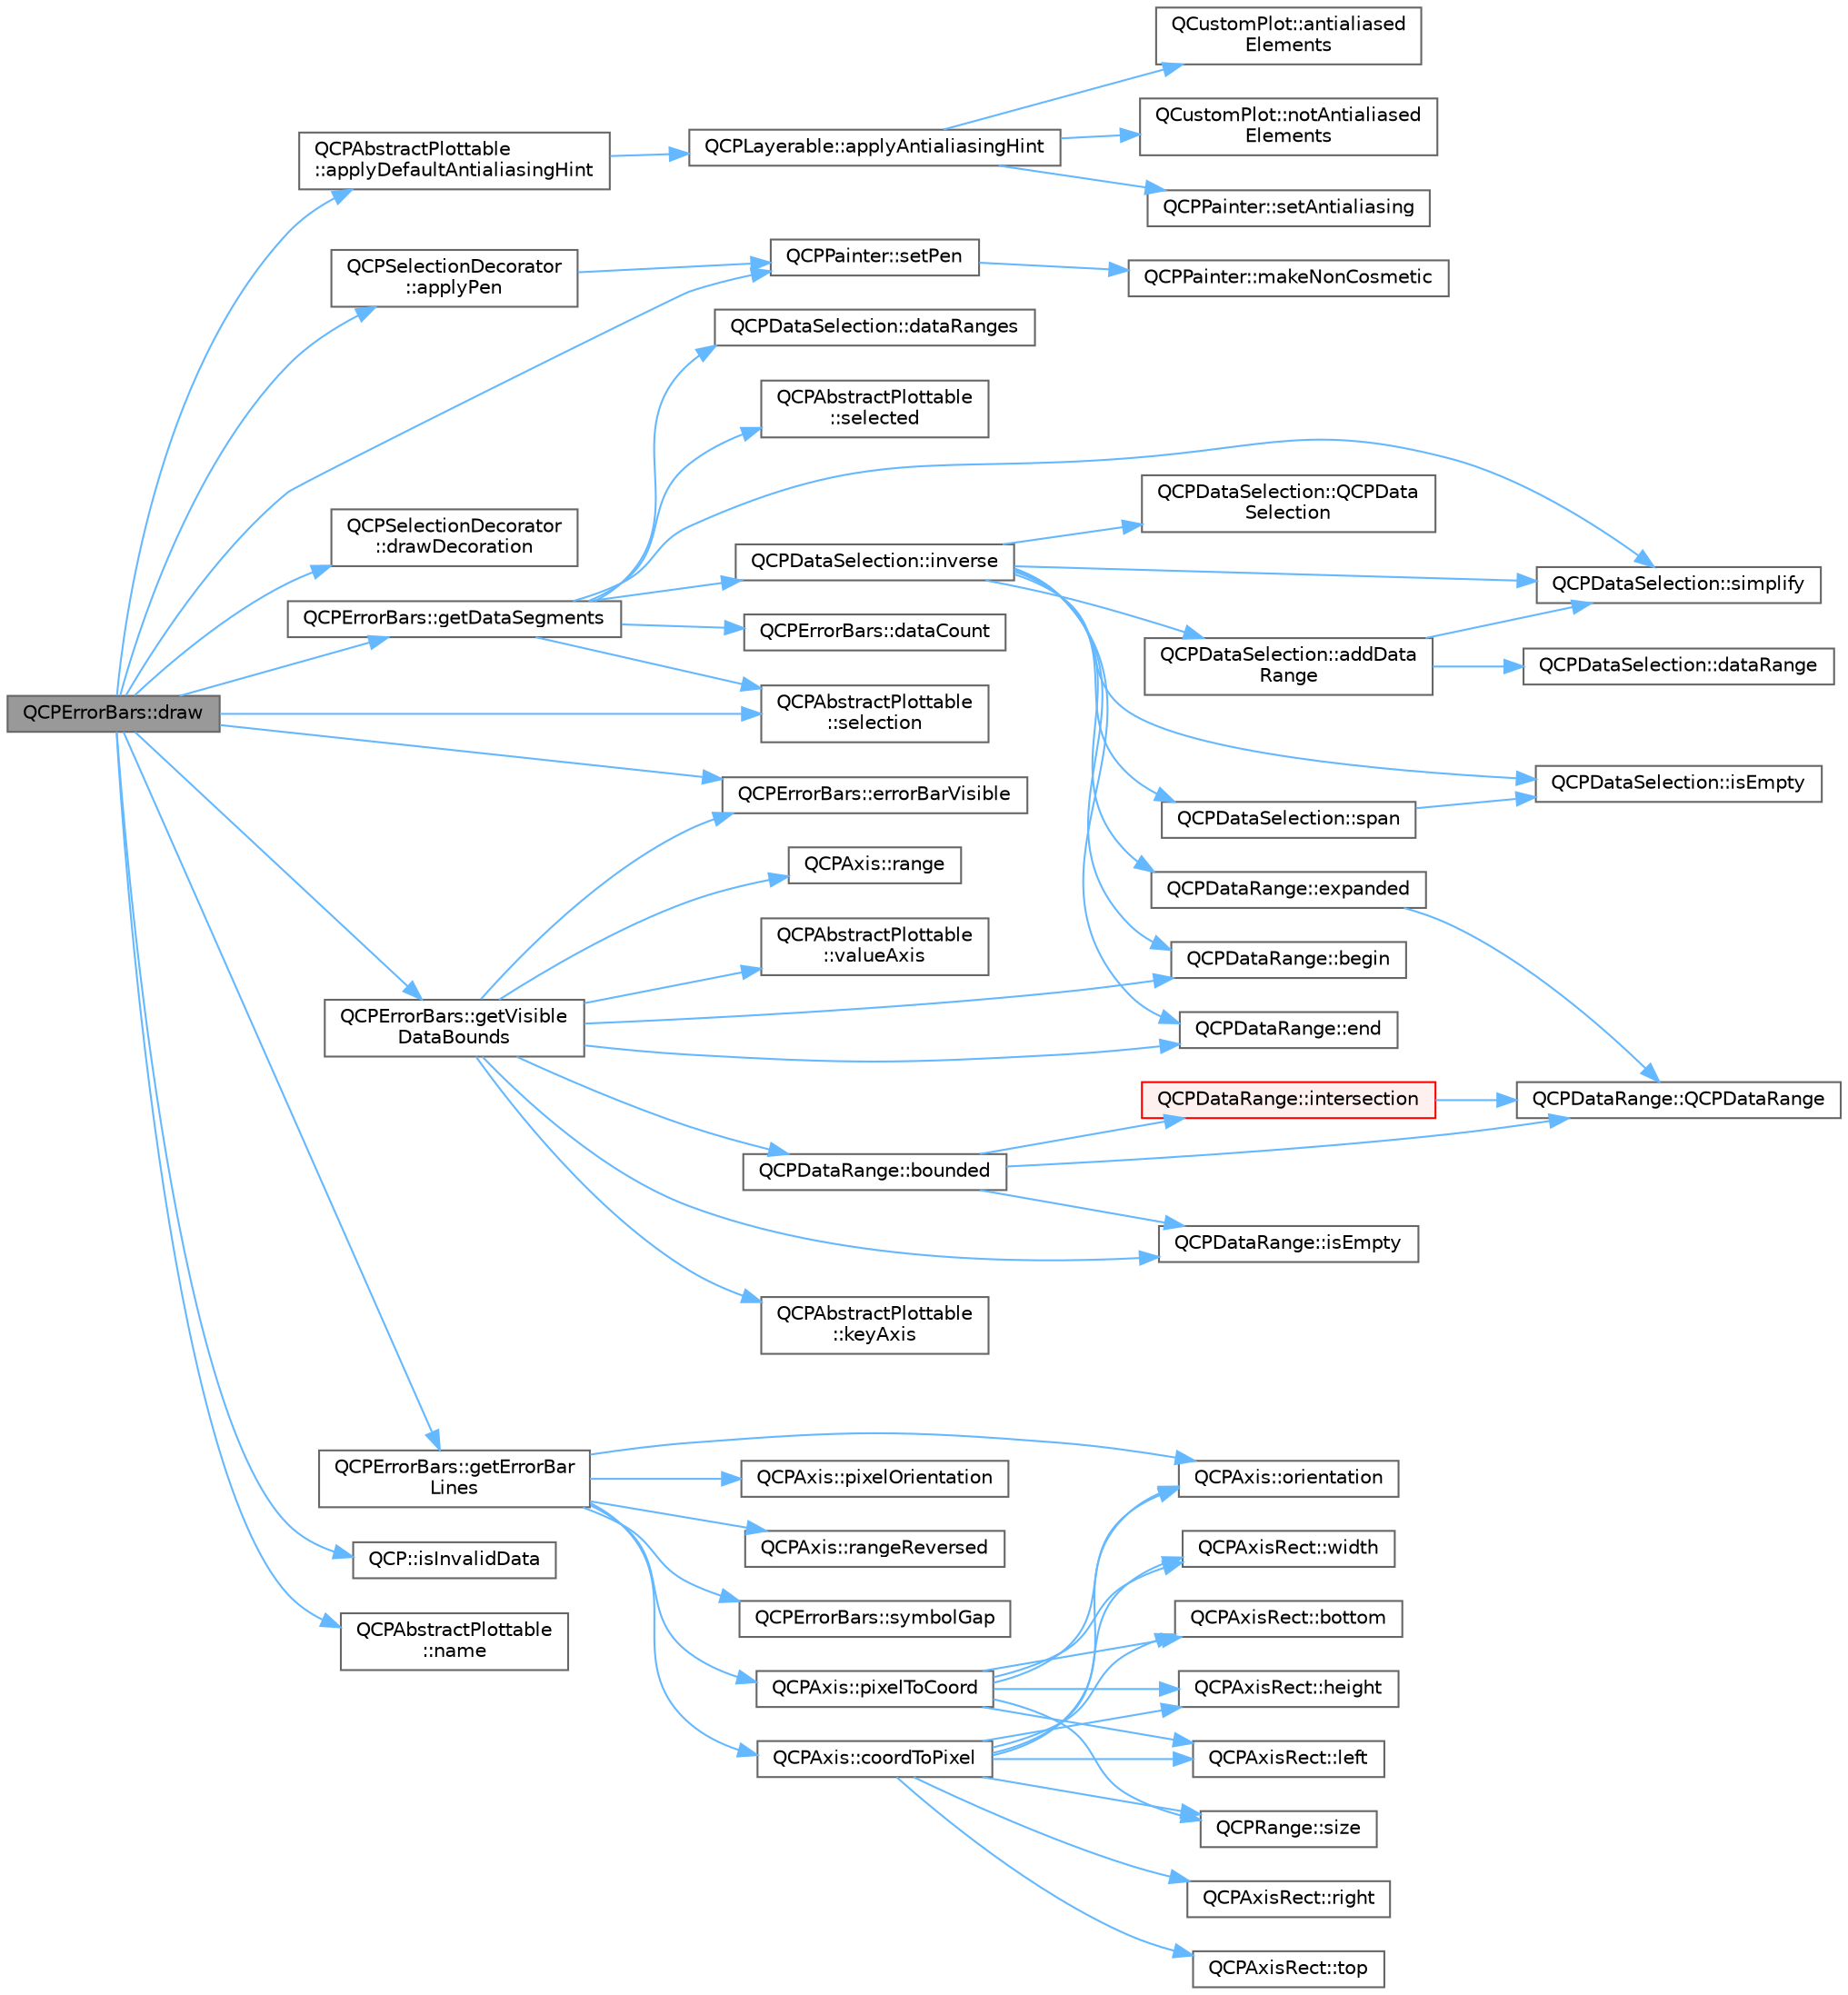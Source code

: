 digraph "QCPErrorBars::draw"
{
 // LATEX_PDF_SIZE
  bgcolor="transparent";
  edge [fontname=Helvetica,fontsize=10,labelfontname=Helvetica,labelfontsize=10];
  node [fontname=Helvetica,fontsize=10,shape=box,height=0.2,width=0.4];
  rankdir="LR";
  Node1 [label="QCPErrorBars::draw",height=0.2,width=0.4,color="gray40", fillcolor="grey60", style="filled", fontcolor="black",tooltip=" "];
  Node1 -> Node2 [color="steelblue1",style="solid"];
  Node2 [label="QCPAbstractPlottable\l::applyDefaultAntialiasingHint",height=0.2,width=0.4,color="grey40", fillcolor="white", style="filled",URL="$class_q_c_p_abstract_plottable.html#ac032077fb0db93d6faa3273d02363398",tooltip=" "];
  Node2 -> Node3 [color="steelblue1",style="solid"];
  Node3 [label="QCPLayerable::applyAntialiasingHint",height=0.2,width=0.4,color="grey40", fillcolor="white", style="filled",URL="$class_q_c_p_layerable.html#acb663e375d2d36dc5c55021ee5a2119b",tooltip=" "];
  Node3 -> Node4 [color="steelblue1",style="solid"];
  Node4 [label="QCustomPlot::antialiased\lElements",height=0.2,width=0.4,color="grey40", fillcolor="white", style="filled",URL="$class_q_custom_plot.html#a631762eb183aceecee73d30e108641ee",tooltip=" "];
  Node3 -> Node5 [color="steelblue1",style="solid"];
  Node5 [label="QCustomPlot::notAntialiased\lElements",height=0.2,width=0.4,color="grey40", fillcolor="white", style="filled",URL="$class_q_custom_plot.html#a75571bc5b2167e83def132fc993091b3",tooltip=" "];
  Node3 -> Node6 [color="steelblue1",style="solid"];
  Node6 [label="QCPPainter::setAntialiasing",height=0.2,width=0.4,color="grey40", fillcolor="white", style="filled",URL="$class_q_c_p_painter.html#aaba1deb9188244d9ea65b035112b4d05",tooltip=" "];
  Node1 -> Node7 [color="steelblue1",style="solid"];
  Node7 [label="QCPSelectionDecorator\l::applyPen",height=0.2,width=0.4,color="grey40", fillcolor="white", style="filled",URL="$class_q_c_p_selection_decorator.html#a75098893f7d08660ea449206810679d7",tooltip=" "];
  Node7 -> Node8 [color="steelblue1",style="solid"];
  Node8 [label="QCPPainter::setPen",height=0.2,width=0.4,color="grey40", fillcolor="white", style="filled",URL="$class_q_c_p_painter.html#af9c7a4cd1791403901f8c5b82a150195",tooltip=" "];
  Node8 -> Node9 [color="steelblue1",style="solid"];
  Node9 [label="QCPPainter::makeNonCosmetic",height=0.2,width=0.4,color="grey40", fillcolor="white", style="filled",URL="$class_q_c_p_painter.html#a7e63fbcf47e35c6f2ecd11b8fef7c7d8",tooltip=" "];
  Node1 -> Node10 [color="steelblue1",style="solid"];
  Node10 [label="QCPSelectionDecorator\l::drawDecoration",height=0.2,width=0.4,color="grey40", fillcolor="white", style="filled",URL="$class_q_c_p_selection_decorator.html#a4f8eb49e277063845391e803ae23054a",tooltip=" "];
  Node1 -> Node11 [color="steelblue1",style="solid"];
  Node11 [label="QCPErrorBars::errorBarVisible",height=0.2,width=0.4,color="grey40", fillcolor="white", style="filled",URL="$class_q_c_p_error_bars.html#a5ad9abccb1be3df25485ad7dc21b3b89",tooltip=" "];
  Node1 -> Node12 [color="steelblue1",style="solid"];
  Node12 [label="QCPErrorBars::getDataSegments",height=0.2,width=0.4,color="grey40", fillcolor="white", style="filled",URL="$class_q_c_p_error_bars.html#a243e0bb2563fc2e9f08efd77e7175abf",tooltip=" "];
  Node12 -> Node13 [color="steelblue1",style="solid"];
  Node13 [label="QCPErrorBars::dataCount",height=0.2,width=0.4,color="grey40", fillcolor="white", style="filled",URL="$class_q_c_p_error_bars.html#a18b797c62f2af000b926e52eb46d97c7",tooltip=" "];
  Node12 -> Node14 [color="steelblue1",style="solid"];
  Node14 [label="QCPDataSelection::dataRanges",height=0.2,width=0.4,color="grey40", fillcolor="white", style="filled",URL="$class_q_c_p_data_selection.html#ac3b1c5e7713d380cd9e447f4556b94da",tooltip=" "];
  Node12 -> Node15 [color="steelblue1",style="solid"];
  Node15 [label="QCPDataSelection::inverse",height=0.2,width=0.4,color="grey40", fillcolor="white", style="filled",URL="$class_q_c_p_data_selection.html#ae8097f4e4ffee7b1b5df27c93eb365db",tooltip=" "];
  Node15 -> Node16 [color="steelblue1",style="solid"];
  Node16 [label="QCPDataSelection::addData\lRange",height=0.2,width=0.4,color="grey40", fillcolor="white", style="filled",URL="$class_q_c_p_data_selection.html#a46740c5aa7b80ae9b2abf6985d61b74f",tooltip=" "];
  Node16 -> Node17 [color="steelblue1",style="solid"];
  Node17 [label="QCPDataSelection::dataRange",height=0.2,width=0.4,color="grey40", fillcolor="white", style="filled",URL="$class_q_c_p_data_selection.html#a6956acf6a9a49a353b4f9b58608978ad",tooltip=" "];
  Node16 -> Node18 [color="steelblue1",style="solid"];
  Node18 [label="QCPDataSelection::simplify",height=0.2,width=0.4,color="grey40", fillcolor="white", style="filled",URL="$class_q_c_p_data_selection.html#a4a2fbad1a6e4d1dd26fdfdf88956f2a4",tooltip=" "];
  Node15 -> Node19 [color="steelblue1",style="solid"];
  Node19 [label="QCPDataRange::begin",height=0.2,width=0.4,color="grey40", fillcolor="white", style="filled",URL="$class_q_c_p_data_range.html#ae76d7eba9defdfafcd0fc41096793129",tooltip=" "];
  Node15 -> Node20 [color="steelblue1",style="solid"];
  Node20 [label="QCPDataRange::end",height=0.2,width=0.4,color="grey40", fillcolor="white", style="filled",URL="$class_q_c_p_data_range.html#aee1b20fb045929c3753ee2ce14af7630",tooltip=" "];
  Node15 -> Node21 [color="steelblue1",style="solid"];
  Node21 [label="QCPDataRange::expanded",height=0.2,width=0.4,color="grey40", fillcolor="white", style="filled",URL="$class_q_c_p_data_range.html#a36c8ad8acf177ffeb0a72c8d73030844",tooltip=" "];
  Node21 -> Node22 [color="steelblue1",style="solid"];
  Node22 [label="QCPDataRange::QCPDataRange",height=0.2,width=0.4,color="grey40", fillcolor="white", style="filled",URL="$class_q_c_p_data_range.html#a49e72fd9bace1da9d875136dcc04c986",tooltip=" "];
  Node15 -> Node23 [color="steelblue1",style="solid"];
  Node23 [label="QCPDataSelection::isEmpty",height=0.2,width=0.4,color="grey40", fillcolor="white", style="filled",URL="$class_q_c_p_data_selection.html#a7f7526b475998dc0c3d6c376b24736c9",tooltip=" "];
  Node15 -> Node24 [color="steelblue1",style="solid"];
  Node24 [label="QCPDataSelection::QCPData\lSelection",height=0.2,width=0.4,color="grey40", fillcolor="white", style="filled",URL="$class_q_c_p_data_selection.html#a0e0b7faaec7df1a7c77dd6f4883cdf0d",tooltip=" "];
  Node15 -> Node18 [color="steelblue1",style="solid"];
  Node15 -> Node25 [color="steelblue1",style="solid"];
  Node25 [label="QCPDataSelection::span",height=0.2,width=0.4,color="grey40", fillcolor="white", style="filled",URL="$class_q_c_p_data_selection.html#a890f9291e0b7f065747040de5d68ff7d",tooltip=" "];
  Node25 -> Node23 [color="steelblue1",style="solid"];
  Node12 -> Node26 [color="steelblue1",style="solid"];
  Node26 [label="QCPAbstractPlottable\l::selected",height=0.2,width=0.4,color="grey40", fillcolor="white", style="filled",URL="$class_q_c_p_abstract_plottable.html#a0b3b514474fe93354fc74cfc144184b4",tooltip=" "];
  Node12 -> Node27 [color="steelblue1",style="solid"];
  Node27 [label="QCPAbstractPlottable\l::selection",height=0.2,width=0.4,color="grey40", fillcolor="white", style="filled",URL="$class_q_c_p_abstract_plottable.html#a040bf09f41d456284cfd39cc37aa068f",tooltip=" "];
  Node12 -> Node18 [color="steelblue1",style="solid"];
  Node1 -> Node28 [color="steelblue1",style="solid"];
  Node28 [label="QCPErrorBars::getErrorBar\lLines",height=0.2,width=0.4,color="grey40", fillcolor="white", style="filled",URL="$class_q_c_p_error_bars.html#abeea5ff0d66732bbfc9b74869d8c552e",tooltip=" "];
  Node28 -> Node29 [color="steelblue1",style="solid"];
  Node29 [label="QCPAxis::coordToPixel",height=0.2,width=0.4,color="grey40", fillcolor="white", style="filled",URL="$class_q_c_p_axis.html#af15d1b3a7f7e9b53d759d3ccff1fe4b4",tooltip=" "];
  Node29 -> Node30 [color="steelblue1",style="solid"];
  Node30 [label="QCPAxisRect::bottom",height=0.2,width=0.4,color="grey40", fillcolor="white", style="filled",URL="$class_q_c_p_axis_rect.html#acefdf1abaa8a8ab681e906cc2be9581e",tooltip=" "];
  Node29 -> Node31 [color="steelblue1",style="solid"];
  Node31 [label="QCPAxisRect::height",height=0.2,width=0.4,color="grey40", fillcolor="white", style="filled",URL="$class_q_c_p_axis_rect.html#acc4377809e79d9a089ab790f39429b0d",tooltip=" "];
  Node29 -> Node32 [color="steelblue1",style="solid"];
  Node32 [label="QCPAxisRect::left",height=0.2,width=0.4,color="grey40", fillcolor="white", style="filled",URL="$class_q_c_p_axis_rect.html#afb4a3de02046b20b9310bdb8fca781c3",tooltip=" "];
  Node29 -> Node33 [color="steelblue1",style="solid"];
  Node33 [label="QCPAxis::orientation",height=0.2,width=0.4,color="grey40", fillcolor="white", style="filled",URL="$class_q_c_p_axis.html#ab988ef4538e2655bb77bd138189cd42e",tooltip=" "];
  Node29 -> Node34 [color="steelblue1",style="solid"];
  Node34 [label="QCPAxisRect::right",height=0.2,width=0.4,color="grey40", fillcolor="white", style="filled",URL="$class_q_c_p_axis_rect.html#a3f819d4a1b2193723d1fdafc573eea10",tooltip=" "];
  Node29 -> Node35 [color="steelblue1",style="solid"];
  Node35 [label="QCPRange::size",height=0.2,width=0.4,color="grey40", fillcolor="white", style="filled",URL="$class_q_c_p_range.html#a62326e7cc4316b96df6a60813230e63f",tooltip=" "];
  Node29 -> Node36 [color="steelblue1",style="solid"];
  Node36 [label="QCPAxisRect::top",height=0.2,width=0.4,color="grey40", fillcolor="white", style="filled",URL="$class_q_c_p_axis_rect.html#a45dbad181cbb9f09d068dbb76c817c95",tooltip=" "];
  Node29 -> Node37 [color="steelblue1",style="solid"];
  Node37 [label="QCPAxisRect::width",height=0.2,width=0.4,color="grey40", fillcolor="white", style="filled",URL="$class_q_c_p_axis_rect.html#a204645398a4f9d0b0189385c7c2cfb91",tooltip=" "];
  Node28 -> Node33 [color="steelblue1",style="solid"];
  Node28 -> Node38 [color="steelblue1",style="solid"];
  Node38 [label="QCPAxis::pixelOrientation",height=0.2,width=0.4,color="grey40", fillcolor="white", style="filled",URL="$class_q_c_p_axis.html#a45c45bed7e5666683b8d56afa66fa51f",tooltip=" "];
  Node28 -> Node39 [color="steelblue1",style="solid"];
  Node39 [label="QCPAxis::pixelToCoord",height=0.2,width=0.4,color="grey40", fillcolor="white", style="filled",URL="$class_q_c_p_axis.html#a536ef8f624cac59b6b6fdcb495723c57",tooltip=" "];
  Node39 -> Node30 [color="steelblue1",style="solid"];
  Node39 -> Node31 [color="steelblue1",style="solid"];
  Node39 -> Node32 [color="steelblue1",style="solid"];
  Node39 -> Node33 [color="steelblue1",style="solid"];
  Node39 -> Node35 [color="steelblue1",style="solid"];
  Node39 -> Node37 [color="steelblue1",style="solid"];
  Node28 -> Node40 [color="steelblue1",style="solid"];
  Node40 [label="QCPAxis::rangeReversed",height=0.2,width=0.4,color="grey40", fillcolor="white", style="filled",URL="$class_q_c_p_axis.html#ab9866dd1a78f1920f491ec12a794bec2",tooltip=" "];
  Node28 -> Node41 [color="steelblue1",style="solid"];
  Node41 [label="QCPErrorBars::symbolGap",height=0.2,width=0.4,color="grey40", fillcolor="white", style="filled",URL="$class_q_c_p_error_bars.html#a2c969749fa0db565a42b80db9da5f388",tooltip=" "];
  Node1 -> Node42 [color="steelblue1",style="solid"];
  Node42 [label="QCPErrorBars::getVisible\lDataBounds",height=0.2,width=0.4,color="grey40", fillcolor="white", style="filled",URL="$class_q_c_p_error_bars.html#aac9ffa98815035d300b2e9a67495ba4c",tooltip=" "];
  Node42 -> Node19 [color="steelblue1",style="solid"];
  Node42 -> Node43 [color="steelblue1",style="solid"];
  Node43 [label="QCPDataRange::bounded",height=0.2,width=0.4,color="grey40", fillcolor="white", style="filled",URL="$class_q_c_p_data_range.html#a93529421d12fdd3a8bdb2b8061936352",tooltip=" "];
  Node43 -> Node44 [color="steelblue1",style="solid"];
  Node44 [label="QCPDataRange::intersection",height=0.2,width=0.4,color="red", fillcolor="#FFF0F0", style="filled",URL="$class_q_c_p_data_range.html#a84e1e03129dd52528efb4bac18d30183",tooltip=" "];
  Node44 -> Node22 [color="steelblue1",style="solid"];
  Node43 -> Node46 [color="steelblue1",style="solid"];
  Node46 [label="QCPDataRange::isEmpty",height=0.2,width=0.4,color="grey40", fillcolor="white", style="filled",URL="$class_q_c_p_data_range.html#ac32e53fc05d6cd2eac96b96a7265d3b8",tooltip=" "];
  Node43 -> Node22 [color="steelblue1",style="solid"];
  Node42 -> Node20 [color="steelblue1",style="solid"];
  Node42 -> Node11 [color="steelblue1",style="solid"];
  Node42 -> Node46 [color="steelblue1",style="solid"];
  Node42 -> Node47 [color="steelblue1",style="solid"];
  Node47 [label="QCPAbstractPlottable\l::keyAxis",height=0.2,width=0.4,color="grey40", fillcolor="white", style="filled",URL="$class_q_c_p_abstract_plottable.html#aa6f25b97ee99988fe352f17cb9ed962b",tooltip=" "];
  Node42 -> Node48 [color="steelblue1",style="solid"];
  Node48 [label="QCPAxis::range",height=0.2,width=0.4,color="grey40", fillcolor="white", style="filled",URL="$class_q_c_p_axis.html#ac4058855a81f1a883cf2e754f6a6acb1",tooltip=" "];
  Node42 -> Node49 [color="steelblue1",style="solid"];
  Node49 [label="QCPAbstractPlottable\l::valueAxis",height=0.2,width=0.4,color="grey40", fillcolor="white", style="filled",URL="$class_q_c_p_abstract_plottable.html#a842b3831660d3e33b73863fd133889dd",tooltip=" "];
  Node1 -> Node50 [color="steelblue1",style="solid"];
  Node50 [label="QCP::isInvalidData",height=0.2,width=0.4,color="grey40", fillcolor="white", style="filled",URL="$namespace_q_c_p.html#a07ab701c05329089f933b9cae2638a63",tooltip=" "];
  Node1 -> Node51 [color="steelblue1",style="solid"];
  Node51 [label="QCPAbstractPlottable\l::name",height=0.2,width=0.4,color="grey40", fillcolor="white", style="filled",URL="$class_q_c_p_abstract_plottable.html#a52c226eefcb1920240eeabae574d28c0",tooltip=" "];
  Node1 -> Node27 [color="steelblue1",style="solid"];
  Node1 -> Node8 [color="steelblue1",style="solid"];
}
